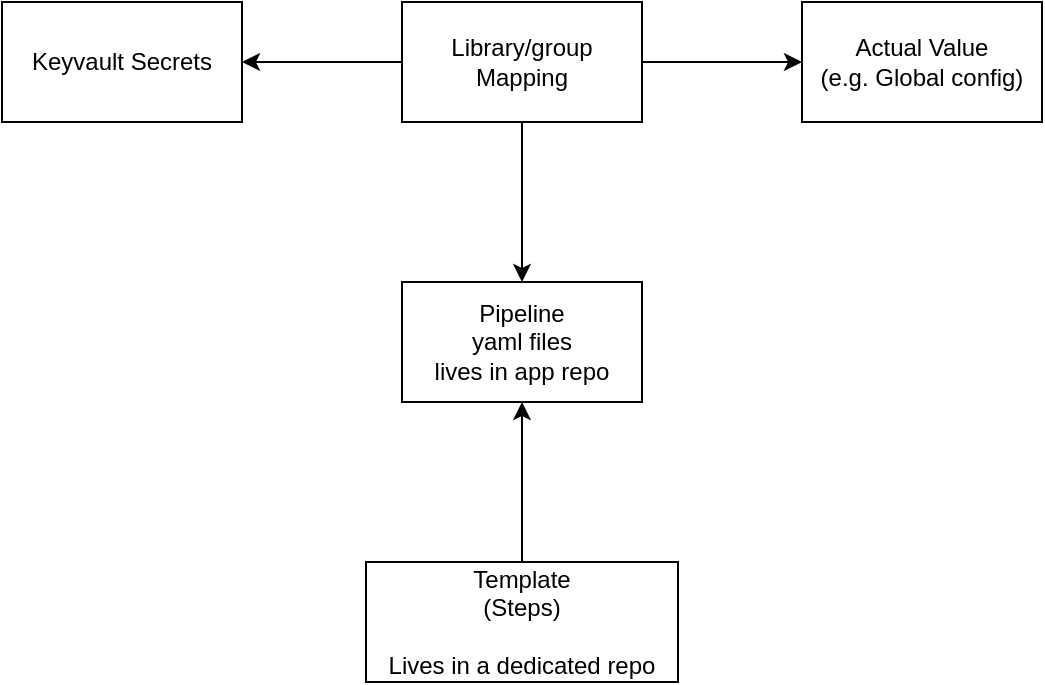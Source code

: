 <mxfile version="14.9.3" type="github"><diagram id="rIMcfnoEPHXtEv2ByqX8" name="Page-1"><mxGraphModel dx="1422" dy="762" grid="1" gridSize="10" guides="1" tooltips="1" connect="1" arrows="1" fold="1" page="1" pageScale="1" pageWidth="827" pageHeight="1169" math="0" shadow="0"><root><mxCell id="0"/><mxCell id="1" parent="0"/><mxCell id="oGTf8EW9VQ-O1OlSXyGb-4" value="" style="edgeStyle=orthogonalEdgeStyle;rounded=0;orthogonalLoop=1;jettySize=auto;html=1;" parent="1" source="oGTf8EW9VQ-O1OlSXyGb-1" target="oGTf8EW9VQ-O1OlSXyGb-3" edge="1"><mxGeometry relative="1" as="geometry"/></mxCell><mxCell id="oGTf8EW9VQ-O1OlSXyGb-1" value="Template&lt;br&gt;(Steps)&lt;br&gt;&lt;br&gt;Lives in a dedicated repo" style="whiteSpace=wrap;html=1;" parent="1" vertex="1"><mxGeometry x="336" y="310" width="156" height="60" as="geometry"/></mxCell><mxCell id="oGTf8EW9VQ-O1OlSXyGb-6" value="" style="edgeStyle=orthogonalEdgeStyle;rounded=0;orthogonalLoop=1;jettySize=auto;html=1;endArrow=none;endFill=0;startArrow=classic;startFill=1;" parent="1" source="oGTf8EW9VQ-O1OlSXyGb-3" target="oGTf8EW9VQ-O1OlSXyGb-5" edge="1"><mxGeometry relative="1" as="geometry"/></mxCell><mxCell id="oGTf8EW9VQ-O1OlSXyGb-3" value="Pipeline&lt;br&gt;yaml files&lt;br&gt;lives in app repo" style="whiteSpace=wrap;html=1;" parent="1" vertex="1"><mxGeometry x="354" y="170" width="120" height="60" as="geometry"/></mxCell><mxCell id="oGTf8EW9VQ-O1OlSXyGb-8" value="" style="edgeStyle=orthogonalEdgeStyle;rounded=0;orthogonalLoop=1;jettySize=auto;html=1;" parent="1" source="oGTf8EW9VQ-O1OlSXyGb-5" target="oGTf8EW9VQ-O1OlSXyGb-7" edge="1"><mxGeometry relative="1" as="geometry"/></mxCell><mxCell id="oGTf8EW9VQ-O1OlSXyGb-10" value="" style="edgeStyle=orthogonalEdgeStyle;rounded=0;orthogonalLoop=1;jettySize=auto;html=1;" parent="1" source="oGTf8EW9VQ-O1OlSXyGb-5" target="oGTf8EW9VQ-O1OlSXyGb-9" edge="1"><mxGeometry relative="1" as="geometry"/></mxCell><mxCell id="oGTf8EW9VQ-O1OlSXyGb-5" value="Library/group&lt;br&gt;Mapping" style="whiteSpace=wrap;html=1;" parent="1" vertex="1"><mxGeometry x="354" y="30" width="120" height="60" as="geometry"/></mxCell><mxCell id="oGTf8EW9VQ-O1OlSXyGb-7" value="Actual Value&lt;br&gt;(e.g. Global config)&lt;br&gt;" style="whiteSpace=wrap;html=1;" parent="1" vertex="1"><mxGeometry x="554" y="30" width="120" height="60" as="geometry"/></mxCell><mxCell id="oGTf8EW9VQ-O1OlSXyGb-9" value="Keyvault Secrets" style="whiteSpace=wrap;html=1;" parent="1" vertex="1"><mxGeometry x="154" y="30" width="120" height="60" as="geometry"/></mxCell></root></mxGraphModel></diagram></mxfile>